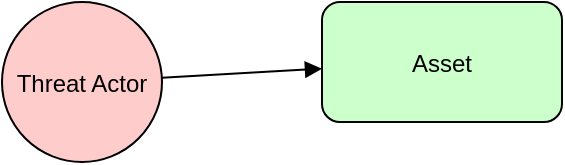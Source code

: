 <?xml version="1.0" encoding="UTF-8"?>
<mxfile>
  <diagram id="sample" name="Page-1">
    <mxGraphModel>
      <root>
        <mxCell id="0"/>
        <mxCell id="1" parent="0"/>
        <mxCell id="2" value="Threat Actor" style="ellipse;fillColor=#ffcccc;" vertex="1" parent="1">
          <mxGeometry x="80" y="80" width="80" height="80" as="geometry"/>
        </mxCell>
        <mxCell id="3" value="Asset" style="rounded=1;fillColor=#ccffcc;" vertex="1" parent="1">
          <mxGeometry x="240" y="80" width="120" height="60" as="geometry"/>
        </mxCell>
        <mxCell id="4" edge="1" source="2" target="3" style="endArrow=block;strokeColor=#000000;" parent="1">
          <mxGeometry relative="1" as="geometry"/>
        </mxCell>
      </root>
    </mxGraphModel>
  </diagram>
</mxfile> 
